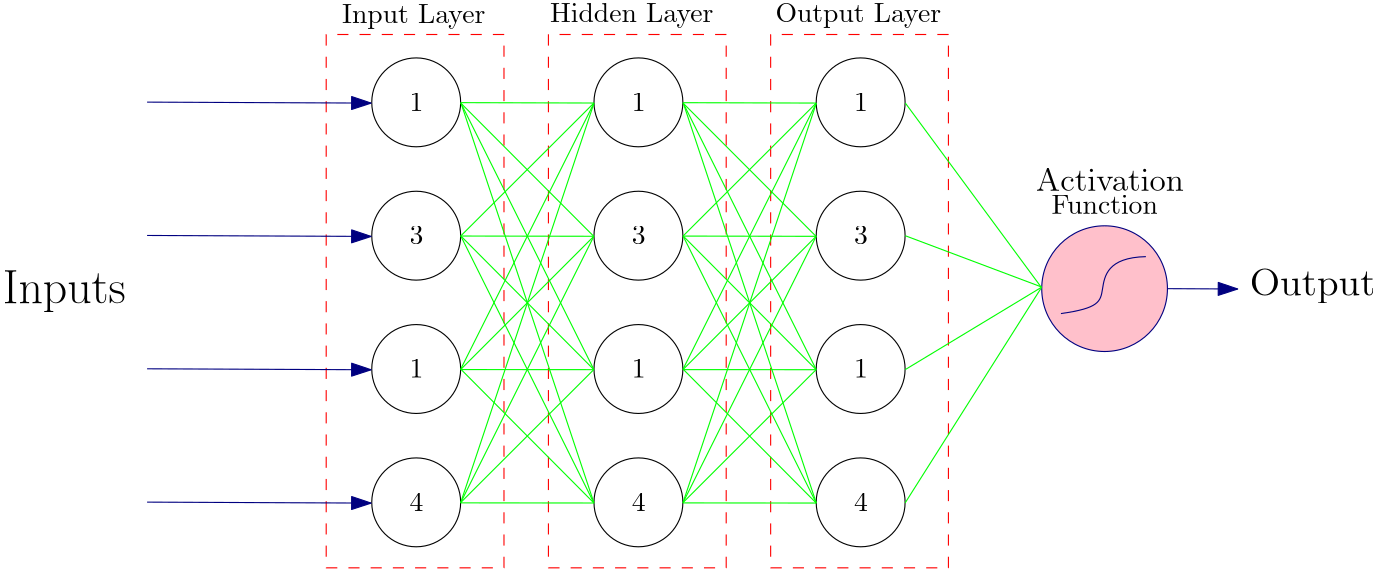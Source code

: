 <?xml version="1.0"?>
<!DOCTYPE ipe SYSTEM "ipe.dtd">
<ipe version="70218" creator="Ipe 7.2.26">
<info created="D:20230317225616" modified="D:20230321144250"/>
<ipestyle name="basic">
<symbol name="arrow/arc(spx)">
<path stroke="sym-stroke" fill="sym-stroke" pen="sym-pen">
0 0 m
-1 0.333 l
-1 -0.333 l
h
</path>
</symbol>
<symbol name="arrow/farc(spx)">
<path stroke="sym-stroke" fill="white" pen="sym-pen">
0 0 m
-1 0.333 l
-1 -0.333 l
h
</path>
</symbol>
<symbol name="arrow/ptarc(spx)">
<path stroke="sym-stroke" fill="sym-stroke" pen="sym-pen">
0 0 m
-1 0.333 l
-0.8 0 l
-1 -0.333 l
h
</path>
</symbol>
<symbol name="arrow/fptarc(spx)">
<path stroke="sym-stroke" fill="white" pen="sym-pen">
0 0 m
-1 0.333 l
-0.8 0 l
-1 -0.333 l
h
</path>
</symbol>
<symbol name="mark/circle(sx)" transformations="translations">
<path fill="sym-stroke">
0.6 0 0 0.6 0 0 e
0.4 0 0 0.4 0 0 e
</path>
</symbol>
<symbol name="mark/disk(sx)" transformations="translations">
<path fill="sym-stroke">
0.6 0 0 0.6 0 0 e
</path>
</symbol>
<symbol name="mark/fdisk(sfx)" transformations="translations">
<group>
<path fill="sym-fill">
0.5 0 0 0.5 0 0 e
</path>
<path fill="sym-stroke" fillrule="eofill">
0.6 0 0 0.6 0 0 e
0.4 0 0 0.4 0 0 e
</path>
</group>
</symbol>
<symbol name="mark/box(sx)" transformations="translations">
<path fill="sym-stroke" fillrule="eofill">
-0.6 -0.6 m
0.6 -0.6 l
0.6 0.6 l
-0.6 0.6 l
h
-0.4 -0.4 m
0.4 -0.4 l
0.4 0.4 l
-0.4 0.4 l
h
</path>
</symbol>
<symbol name="mark/square(sx)" transformations="translations">
<path fill="sym-stroke">
-0.6 -0.6 m
0.6 -0.6 l
0.6 0.6 l
-0.6 0.6 l
h
</path>
</symbol>
<symbol name="mark/fsquare(sfx)" transformations="translations">
<group>
<path fill="sym-fill">
-0.5 -0.5 m
0.5 -0.5 l
0.5 0.5 l
-0.5 0.5 l
h
</path>
<path fill="sym-stroke" fillrule="eofill">
-0.6 -0.6 m
0.6 -0.6 l
0.6 0.6 l
-0.6 0.6 l
h
-0.4 -0.4 m
0.4 -0.4 l
0.4 0.4 l
-0.4 0.4 l
h
</path>
</group>
</symbol>
<symbol name="mark/cross(sx)" transformations="translations">
<group>
<path fill="sym-stroke">
-0.43 -0.57 m
0.57 0.43 l
0.43 0.57 l
-0.57 -0.43 l
h
</path>
<path fill="sym-stroke">
-0.43 0.57 m
0.57 -0.43 l
0.43 -0.57 l
-0.57 0.43 l
h
</path>
</group>
</symbol>
<symbol name="arrow/fnormal(spx)">
<path stroke="sym-stroke" fill="white" pen="sym-pen">
0 0 m
-1 0.333 l
-1 -0.333 l
h
</path>
</symbol>
<symbol name="arrow/pointed(spx)">
<path stroke="sym-stroke" fill="sym-stroke" pen="sym-pen">
0 0 m
-1 0.333 l
-0.8 0 l
-1 -0.333 l
h
</path>
</symbol>
<symbol name="arrow/fpointed(spx)">
<path stroke="sym-stroke" fill="white" pen="sym-pen">
0 0 m
-1 0.333 l
-0.8 0 l
-1 -0.333 l
h
</path>
</symbol>
<symbol name="arrow/linear(spx)">
<path stroke="sym-stroke" pen="sym-pen">
-1 0.333 m
0 0 l
-1 -0.333 l
</path>
</symbol>
<symbol name="arrow/fdouble(spx)">
<path stroke="sym-stroke" fill="white" pen="sym-pen">
0 0 m
-1 0.333 l
-1 -0.333 l
h
-1 0 m
-2 0.333 l
-2 -0.333 l
h
</path>
</symbol>
<symbol name="arrow/double(spx)">
<path stroke="sym-stroke" fill="sym-stroke" pen="sym-pen">
0 0 m
-1 0.333 l
-1 -0.333 l
h
-1 0 m
-2 0.333 l
-2 -0.333 l
h
</path>
</symbol>
<symbol name="arrow/mid-normal(spx)">
<path stroke="sym-stroke" fill="sym-stroke" pen="sym-pen">
0.5 0 m
-0.5 0.333 l
-0.5 -0.333 l
h
</path>
</symbol>
<symbol name="arrow/mid-fnormal(spx)">
<path stroke="sym-stroke" fill="white" pen="sym-pen">
0.5 0 m
-0.5 0.333 l
-0.5 -0.333 l
h
</path>
</symbol>
<symbol name="arrow/mid-pointed(spx)">
<path stroke="sym-stroke" fill="sym-stroke" pen="sym-pen">
0.5 0 m
-0.5 0.333 l
-0.3 0 l
-0.5 -0.333 l
h
</path>
</symbol>
<symbol name="arrow/mid-fpointed(spx)">
<path stroke="sym-stroke" fill="white" pen="sym-pen">
0.5 0 m
-0.5 0.333 l
-0.3 0 l
-0.5 -0.333 l
h
</path>
</symbol>
<symbol name="arrow/mid-double(spx)">
<path stroke="sym-stroke" fill="sym-stroke" pen="sym-pen">
1 0 m
0 0.333 l
0 -0.333 l
h
0 0 m
-1 0.333 l
-1 -0.333 l
h
</path>
</symbol>
<symbol name="arrow/mid-fdouble(spx)">
<path stroke="sym-stroke" fill="white" pen="sym-pen">
1 0 m
0 0.333 l
0 -0.333 l
h
0 0 m
-1 0.333 l
-1 -0.333 l
h
</path>
</symbol>
<anglesize name="22.5 deg" value="22.5"/>
<anglesize name="30 deg" value="30"/>
<anglesize name="45 deg" value="45"/>
<anglesize name="60 deg" value="60"/>
<anglesize name="90 deg" value="90"/>
<arrowsize name="large" value="10"/>
<arrowsize name="small" value="5"/>
<arrowsize name="tiny" value="3"/>
<color name="blue" value="0 0 1"/>
<color name="brown" value="0.647 0.165 0.165"/>
<color name="darkblue" value="0 0 0.545"/>
<color name="darkcyan" value="0 0.545 0.545"/>
<color name="darkgray" value="0.663"/>
<color name="darkgreen" value="0 0.392 0"/>
<color name="darkmagenta" value="0.545 0 0.545"/>
<color name="darkorange" value="1 0.549 0"/>
<color name="darkred" value="0.545 0 0"/>
<color name="gold" value="1 0.843 0"/>
<color name="gray" value="0.745"/>
<color name="green" value="0 1 0"/>
<color name="lightblue" value="0.678 0.847 0.902"/>
<color name="lightcyan" value="0.878 1 1"/>
<color name="lightgray" value="0.827"/>
<color name="lightgreen" value="0.565 0.933 0.565"/>
<color name="lightyellow" value="1 1 0.878"/>
<color name="navy" value="0 0 0.502"/>
<color name="orange" value="1 0.647 0"/>
<color name="pink" value="1 0.753 0.796"/>
<color name="purple" value="0.627 0.125 0.941"/>
<color name="red" value="1 0 0"/>
<color name="seagreen" value="0.18 0.545 0.341"/>
<color name="turquoise" value="0.251 0.878 0.816"/>
<color name="violet" value="0.933 0.51 0.933"/>
<color name="yellow" value="1 1 0"/>
<dashstyle name="dash dot dotted" value="[4 2 1 2 1 2] 0"/>
<dashstyle name="dash dotted" value="[4 2 1 2] 0"/>
<dashstyle name="dashed" value="[4] 0"/>
<dashstyle name="dotted" value="[1 3] 0"/>
<gridsize name="10 pts (~3.5 mm)" value="10"/>
<gridsize name="14 pts (~5 mm)" value="14"/>
<gridsize name="16 pts (~6 mm)" value="16"/>
<gridsize name="20 pts (~7 mm)" value="20"/>
<gridsize name="28 pts (~10 mm)" value="28"/>
<gridsize name="32 pts (~12 mm)" value="32"/>
<gridsize name="4 pts" value="4"/>
<gridsize name="56 pts (~20 mm)" value="56"/>
<gridsize name="8 pts (~3 mm)" value="8"/>
<opacity name="10%" value="0.1"/>
<opacity name="30%" value="0.3"/>
<opacity name="50%" value="0.5"/>
<opacity name="75%" value="0.75"/>
<pen name="fat" value="1.2"/>
<pen name="heavier" value="0.8"/>
<pen name="ultrafat" value="2"/>
<symbolsize name="large" value="5"/>
<symbolsize name="small" value="2"/>
<symbolsize name="tiny" value="1.1"/>
<textsize name="Huge" value="\Huge"/>
<textsize name="LARGE" value="\LARGE"/>
<textsize name="Large" value="\Large"/>
<textsize name="footnote" value="\footnotesize"/>
<textsize name="huge" value="\huge"/>
<textsize name="large" value="\large"/>
<textsize name="script" value="\scriptsize"/>
<textsize name="small" value="\small"/>
<textsize name="tiny" value="\tiny"/>
<textstyle name="center" begin="\begin{center}" end="\end{center}"/>
<textstyle name="item" begin="\begin{itemize}\item{}" end="\end{itemize}"/>
<textstyle name="itemize" begin="\begin{itemize}" end="\end{itemize}"/>
<tiling name="falling" angle="-60" step="4" width="1"/>
<tiling name="rising" angle="30" step="4" width="1"/>
</ipestyle>
<page>
<layer name="alpha"/>
<view layers="alpha" active="alpha"/>
<path layer="alpha" matrix="1 0 0 1 -71.4977 -443.46" stroke="red" dash="dashed">
192 640 m
192 448 l
256 448 l
256 640 l
h
</path>
<path matrix="1 0 0 1 8.50235 -443.46" stroke="red" dash="dashed">
192 640 m
192 448 l
256 448 l
256 640 l
h
</path>
<path matrix="1 0 0 1 88.5023 -443.46" stroke="red" dash="dashed">
192 640 m
192 448 l
256 448 l
256 640 l
h
</path>
<text matrix="1 0 0 1 -91.0033 -473.889" transformations="translations" pos="217.178 674.528" stroke="black" type="label" width="51.64" height="6.815" depth="1.93" valign="baseline">Input
Layer</text>
<text matrix="1 0 0 1 -88.2725 -445.411" transformations="translations" pos="289.349 646.44" stroke="black" type="label" width="62.156" height="6.926" depth="1.93" valign="baseline">Hidden Layer
</text>
<text matrix="1 0 0 1 -92.5638 -447.751" transformations="translations" pos="374.783 648.781" stroke="black" type="label" width="59.665" height="6.815" depth="1.93" valign="baseline">Output Layer</text>
<text matrix="1 0 0 1 -73.475 -454.984" transformations="translations" pos="224 624" stroke="black" type="label" width="4.981" height="6.42" depth="0" valign="baseline">1</text>
<path matrix="1 0 0 1 24.9038 -515.891" stroke="black">
16 0 0 16 128 688 e
</path>
<text matrix="1 0 0 1 -73.475 -502.984" transformations="translations" pos="224 624" stroke="black" type="label" width="4.981" height="6.42" depth="0" valign="baseline">3</text>
<path matrix="1 0 0 1 24.9038 -563.891" stroke="black">
16 0 0 16 128 688 e
</path>
<text matrix="1 0 0 1 -73.475 -550.984" transformations="translations" pos="224 624" stroke="black" type="label" width="4.981" height="6.42" depth="0" valign="baseline">1</text>
<path matrix="1 0 0 1 24.9038 -611.891" stroke="black">
16 0 0 16 128 688 e
</path>
<text matrix="1 0 0 1 -73.475 -598.984" transformations="translations" pos="224 624" stroke="black" type="label" width="4.981" height="6.42" depth="0" valign="baseline">4</text>
<path matrix="1 0 0 1 24.9038 -659.891" stroke="black">
16 0 0 16 128 688 e
</path>
<text matrix="1 0 0 1 6.52505 -454.984" transformations="translations" pos="224 624" stroke="black" type="label" width="4.981" height="6.42" depth="0" valign="baseline">1</text>
<path matrix="1 0 0 1 104.904 -515.891" stroke="black">
16 0 0 16 128 688 e
</path>
<text matrix="1 0 0 1 6.52505 -502.984" transformations="translations" pos="224 624" stroke="black" type="label" width="4.981" height="6.42" depth="0" valign="baseline">3</text>
<path matrix="1 0 0 1 104.904 -563.891" stroke="black">
16 0 0 16 128 688 e
</path>
<text matrix="1 0 0 1 6.52505 -550.984" transformations="translations" pos="224 624" stroke="black" type="label" width="4.981" height="6.42" depth="0" valign="baseline">1</text>
<path matrix="1 0 0 1 104.904 -611.891" stroke="black">
16 0 0 16 128 688 e
</path>
<text matrix="1 0 0 1 6.52505 -598.984" transformations="translations" pos="224 624" stroke="black" type="label" width="4.981" height="6.42" depth="0" valign="baseline">4</text>
<path matrix="1 0 0 1 104.904 -659.891" stroke="black">
16 0 0 16 128 688 e
</path>
<text matrix="1 0 0 1 86.525 -454.984" transformations="translations" pos="224 624" stroke="black" type="label" width="4.981" height="6.42" depth="0" valign="baseline">1</text>
<path matrix="1 0 0 1 184.904 -515.891" stroke="black">
16 0 0 16 128 688 e
</path>
<text matrix="1 0 0 1 86.525 -502.984" transformations="translations" pos="224 624" stroke="black" type="label" width="4.981" height="6.42" depth="0" valign="baseline">3</text>
<path matrix="1 0 0 1 184.904 -563.891" stroke="black">
16 0 0 16 128 688 e
</path>
<text matrix="1 0 0 1 86.525 -550.984" transformations="translations" pos="224 624" stroke="black" type="label" width="4.981" height="6.42" depth="0" valign="baseline">1</text>
<path matrix="1 0 0 1 184.904 -611.891" stroke="black">
16 0 0 16 128 688 e
</path>
<text matrix="1 0 0 1 86.525 -598.984" transformations="translations" pos="224 624" stroke="black" type="label" width="4.981" height="6.42" depth="0" valign="baseline">4</text>
<path matrix="1 0 0 1 184.904 -659.891" stroke="black">
16 0 0 16 128 688 e
</path>
<path matrix="1 0 0 1 -71.7452 -443.49" stroke="navy" rarrow="normal/normal">
208.403 615.33 m
127.768 615.681 l
</path>
<path matrix="1 0 0 1 -71.7453 -491.49" stroke="navy" rarrow="normal/normal">
208.403 615.33 m
127.768 615.681 l
</path>
<path matrix="1 0 0 1 -71.7453 -539.49" stroke="navy" rarrow="normal/normal">
208.403 615.33 m
127.768 615.681 l
</path>
<path matrix="1 0 0 1 -71.7453 -587.49" stroke="navy" rarrow="normal/normal">
208.403 615.33 m
127.768 615.681 l
</path>
<text matrix="1 0 0 1 -83.9812 -465.896" transformations="translations" pos="88.0501 565.686" stroke="black" type="label" width="44.307" height="11.76" depth="3.35" valign="baseline" size="LARGE">Inputs</text>
<path matrix="1 0 0 1 -6.43994 -100.072" stroke="green" fill="green">
175.522 272.078 m
223.316 271.939 l
</path>
<path matrix="1 0 0 1 -6.67405 -244.101" stroke="green" fill="white">
175.556 416.008 m
223.51 367.959 l
</path>
<path matrix="1 0 0 1 -6.67405 -244.101" stroke="green" fill="white">
175.598 416.083 m
223.541 320.002 l
</path>
<path matrix="1 0 0 1 -6.67405 -244.101" stroke="green" fill="white">
175.631 416.14 m
223.573 271.982 l
</path>
<path matrix="1 0 0 1 -6.67405 -244.101" stroke="green" fill="white">
175.573 368.083 m
223.634 367.997 l
</path>
<path matrix="1 0 0 1 -6.67405 -244.101" stroke="green" fill="white">
175.601 368.101 m
223.529 415.951 l
</path>
<path matrix="1 0 0 1 -6.67405 -244.101" stroke="green" fill="white">
175.619 368.133 m
223.493 320.028 l
</path>
<path matrix="1 0 0 1 -6.67405 -244.101" stroke="green" fill="white">
175.612 368.135 m
223.529 272.023 l
</path>
<path matrix="1 0 0 1 -6.67405 -244.101" stroke="green" fill="white">
175.584 320.01 m
223.557 319.979 l
</path>
<path matrix="1 0 0 1 -6.67405 -244.101" stroke="green" fill="white">
175.527 320.04 m
223.58 415.95 l
</path>
<path matrix="1 0 0 1 -6.67405 -244.101" stroke="green" fill="green">
175.578 320.025 m
223.507 367.986 l
</path>
<path matrix="1 0 0 1 -6.67405 -244.101" stroke="green" fill="white">
175.674 320.112 m
223.533 271.993 l
</path>
<path matrix="1 0 0 1 -6.67405 -244.101" stroke="green" fill="white">
175.56 272.027 m
223.626 271.976 l
</path>
<path matrix="1 0 0 1 -6.67405 -244.101" stroke="green" fill="white">
175.563 272.039 m
223.595 415.962 l
</path>
<path matrix="1 0 0 1 -6.67405 -244.101" stroke="green" fill="white">
175.573 272.074 m
223.514 367.978 l
</path>
<path matrix="1 0 0 1 -6.67405 -244.101" stroke="green" fill="white">
175.561 272.108 m
223.531 320.025 l
</path>
<path matrix="1 0 0 1 73.5947 -100.087" stroke="green" fill="green">
175.522 272.078 m
223.316 271.939 l
</path>
<path matrix="1 0 0 1 73.3606 -244.116" stroke="green" fill="white">
175.556 416.008 m
223.51 367.959 l
</path>
<path matrix="1 0 0 1 73.3606 -244.116" stroke="green" fill="white">
175.598 416.083 m
223.541 320.002 l
</path>
<path matrix="1 0 0 1 73.3606 -244.116" stroke="green" fill="white">
175.631 416.14 m
223.573 271.982 l
</path>
<path matrix="1 0 0 1 73.3606 -244.116" stroke="green" fill="white">
175.573 368.083 m
223.634 367.997 l
</path>
<path matrix="1 0 0 1 73.3606 -244.116" stroke="green" fill="white">
175.601 368.101 m
223.529 415.951 l
</path>
<path matrix="1 0 0 1 73.3606 -244.116" stroke="green" fill="white">
175.619 368.133 m
223.493 320.028 l
</path>
<path matrix="1 0 0 1 73.3606 -244.116" stroke="green" fill="white">
175.612 368.135 m
223.529 272.023 l
</path>
<path matrix="1 0 0 1 73.3606 -244.116" stroke="green" fill="white">
175.584 320.01 m
223.557 319.979 l
</path>
<path matrix="1 0 0 1 73.3606 -244.116" stroke="green" fill="white">
175.527 320.04 m
223.58 415.95 l
</path>
<path matrix="1 0 0 1 73.3606 -244.116" stroke="green" fill="green">
175.578 320.025 m
223.507 367.986 l
</path>
<path matrix="1 0 0 1 73.3606 -244.116" stroke="green" fill="white">
175.674 320.112 m
223.533 271.993 l
</path>
<path matrix="1 0 0 1 73.3606 -244.116" stroke="green" fill="white">
175.56 272.027 m
223.626 271.976 l
</path>
<path matrix="1 0 0 1 73.3606 -244.116" stroke="green" fill="white">
175.563 272.039 m
223.595 415.962 l
</path>
<path matrix="1 0 0 1 73.3606 -244.116" stroke="green" fill="white">
175.573 272.074 m
223.514 367.978 l
</path>
<path matrix="1 0 0 1 73.3606 -244.116" stroke="green" fill="white">
175.561 272.108 m
223.531 320.025 l
</path>
<text matrix="1 0 0 1 -55.6021 -460.336" transformations="translations" pos="508.592 562.956" stroke="black" type="label" width="45.263" height="9.803" depth="2.79" valign="baseline" size="Large">Output</text>
<path matrix="1 0 0 1 -47.2792 -22.96" stroke="navy" fill="pink">
22.6274 0 0 22.6274 448 128 e
</path>
<path matrix="1 0 0 1 -38.8826 -4.03087" stroke="navy">
454.47 120.598 m
440.541 120.278
438.62 106.829
437.659 102.026
423.89 100.105 c
</path>
<path matrix="1 0 0 1 0.438924 -7.08125" stroke="navy" arrow="normal/normal">
422.938 112.121 m
448.202 111.998 l
</path>
<text matrix="1 0 0 1 -0.134256 -46.221" transformations="translations" pos="376.106 186.507" stroke="black" type="label" width="53.323" height="8.169" depth="0" valign="baseline" size="large">Activation</text>
<text matrix="1 0 0 1 -17.3982 -42.061" transformations="translations" pos="398.986 174.027" stroke="black" type="label" width="41.649" height="6.808" depth="0" valign="baseline">Function
</text>
<path matrix="1 0 0 1 -6.67405 -244.101" stroke="green" fill="white">
335.645 415.982 m
384.603 349.631 l
</path>
<path matrix="1 0 0 1 -6.67405 -244.101" stroke="green" fill="white">
335.592 368.212 m
384.743 349.721 l
</path>
<path matrix="1 0 0 1 -6.67405 -244.101" stroke="green" fill="white">
335.598 319.984 m
384.726 349.668 l
</path>
<path matrix="1 0 0 1 -6.67405 -244.101" stroke="green" fill="white">
335.589 272.003 m
384.758 349.678 l
</path>
</page>
</ipe>
